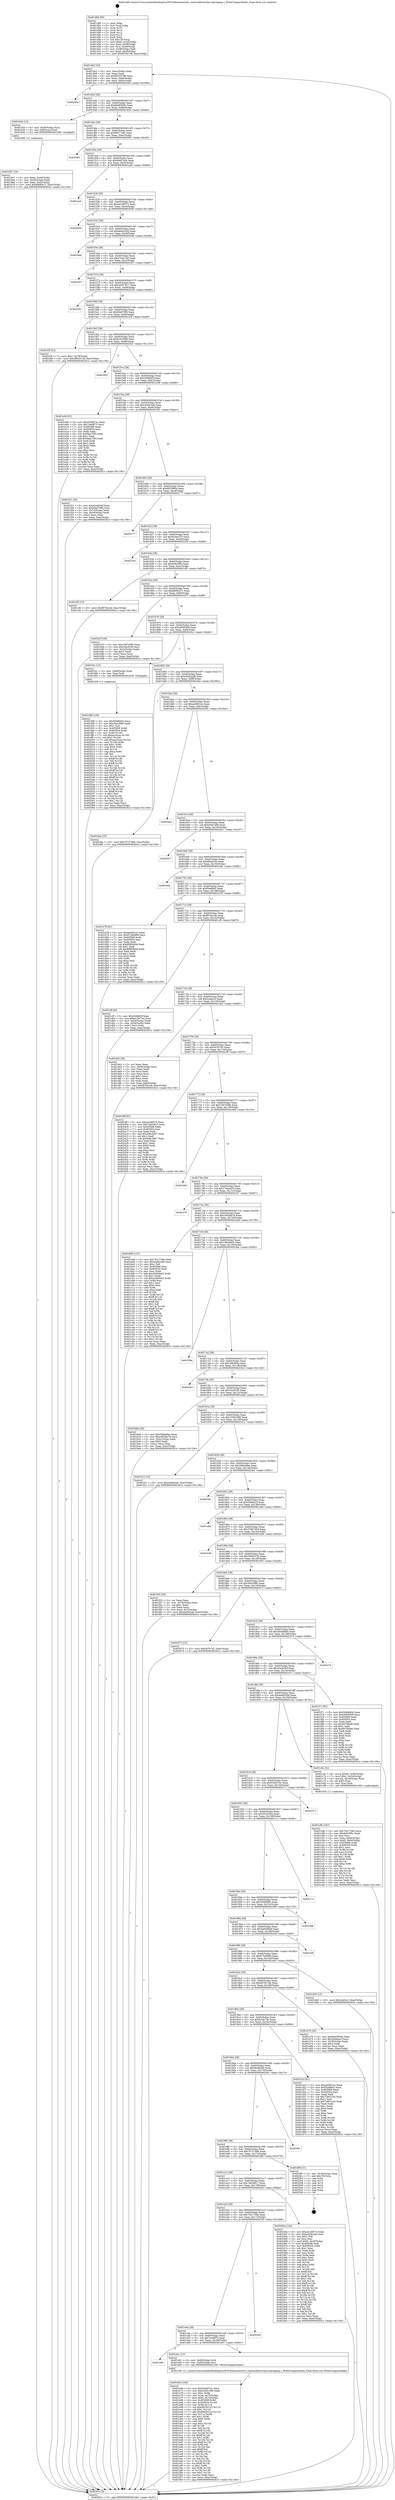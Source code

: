 digraph "0x401480" {
  label = "0x401480 (/mnt/c/Users/mathe/Desktop/tcc/POCII/binaries/extr_reactosdllwin32jscriptregexp.c_WriteCompactIndex_Final-ollvm.out::main(0))"
  labelloc = "t"
  node[shape=record]

  Entry [label="",width=0.3,height=0.3,shape=circle,fillcolor=black,style=filled]
  "0x4014b2" [label="{
     0x4014b2 [32]\l
     | [instrs]\l
     &nbsp;&nbsp;0x4014b2 \<+6\>: mov -0xac(%rbp),%eax\l
     &nbsp;&nbsp;0x4014b8 \<+2\>: mov %eax,%ecx\l
     &nbsp;&nbsp;0x4014ba \<+6\>: sub $0x80332798,%ecx\l
     &nbsp;&nbsp;0x4014c0 \<+6\>: mov %eax,-0xb0(%rbp)\l
     &nbsp;&nbsp;0x4014c6 \<+6\>: mov %ecx,-0xb4(%rbp)\l
     &nbsp;&nbsp;0x4014cc \<+6\>: je 000000000040250e \<main+0x108e\>\l
  }"]
  "0x40250e" [label="{
     0x40250e\l
  }", style=dashed]
  "0x4014d2" [label="{
     0x4014d2 [28]\l
     | [instrs]\l
     &nbsp;&nbsp;0x4014d2 \<+5\>: jmp 00000000004014d7 \<main+0x57\>\l
     &nbsp;&nbsp;0x4014d7 \<+6\>: mov -0xb0(%rbp),%eax\l
     &nbsp;&nbsp;0x4014dd \<+5\>: sub $0x84d0505b,%eax\l
     &nbsp;&nbsp;0x4014e2 \<+6\>: mov %eax,-0xb8(%rbp)\l
     &nbsp;&nbsp;0x4014e8 \<+6\>: je 0000000000401b5a \<main+0x6da\>\l
  }"]
  Exit [label="",width=0.3,height=0.3,shape=circle,fillcolor=black,style=filled,peripheries=2]
  "0x401b5a" [label="{
     0x401b5a [13]\l
     | [instrs]\l
     &nbsp;&nbsp;0x401b5a \<+4\>: mov -0x40(%rbp),%rax\l
     &nbsp;&nbsp;0x401b5e \<+4\>: mov 0x8(%rax),%rdi\l
     &nbsp;&nbsp;0x401b62 \<+5\>: call 0000000000401060 \<atoi@plt\>\l
     | [calls]\l
     &nbsp;&nbsp;0x401060 \{1\} (unknown)\l
  }"]
  "0x4014ee" [label="{
     0x4014ee [28]\l
     | [instrs]\l
     &nbsp;&nbsp;0x4014ee \<+5\>: jmp 00000000004014f3 \<main+0x73\>\l
     &nbsp;&nbsp;0x4014f3 \<+6\>: mov -0xb0(%rbp),%eax\l
     &nbsp;&nbsp;0x4014f9 \<+5\>: sub $0x98277af2,%eax\l
     &nbsp;&nbsp;0x4014fe \<+6\>: mov %eax,-0xbc(%rbp)\l
     &nbsp;&nbsp;0x401504 \<+6\>: je 0000000000402082 \<main+0xc02\>\l
  }"]
  "0x401fd8" [label="{
     0x401fd8 [155]\l
     | [instrs]\l
     &nbsp;&nbsp;0x401fd8 \<+5\>: mov $0x5946fd04,%ecx\l
     &nbsp;&nbsp;0x401fdd \<+5\>: mov $0x3b4c59fb,%edx\l
     &nbsp;&nbsp;0x401fe2 \<+3\>: mov $0x1,%sil\l
     &nbsp;&nbsp;0x401fe5 \<+8\>: mov 0x405068,%r8d\l
     &nbsp;&nbsp;0x401fed \<+8\>: mov 0x405054,%r9d\l
     &nbsp;&nbsp;0x401ff5 \<+3\>: mov %r8d,%r10d\l
     &nbsp;&nbsp;0x401ff8 \<+7\>: sub $0xaa16cea,%r10d\l
     &nbsp;&nbsp;0x401fff \<+4\>: sub $0x1,%r10d\l
     &nbsp;&nbsp;0x402003 \<+7\>: add $0xaa16cea,%r10d\l
     &nbsp;&nbsp;0x40200a \<+4\>: imul %r10d,%r8d\l
     &nbsp;&nbsp;0x40200e \<+4\>: and $0x1,%r8d\l
     &nbsp;&nbsp;0x402012 \<+4\>: cmp $0x0,%r8d\l
     &nbsp;&nbsp;0x402016 \<+4\>: sete %r11b\l
     &nbsp;&nbsp;0x40201a \<+4\>: cmp $0xa,%r9d\l
     &nbsp;&nbsp;0x40201e \<+3\>: setl %bl\l
     &nbsp;&nbsp;0x402021 \<+3\>: mov %r11b,%r14b\l
     &nbsp;&nbsp;0x402024 \<+4\>: xor $0xff,%r14b\l
     &nbsp;&nbsp;0x402028 \<+3\>: mov %bl,%r15b\l
     &nbsp;&nbsp;0x40202b \<+4\>: xor $0xff,%r15b\l
     &nbsp;&nbsp;0x40202f \<+4\>: xor $0x1,%sil\l
     &nbsp;&nbsp;0x402033 \<+3\>: mov %r14b,%r12b\l
     &nbsp;&nbsp;0x402036 \<+4\>: and $0xff,%r12b\l
     &nbsp;&nbsp;0x40203a \<+3\>: and %sil,%r11b\l
     &nbsp;&nbsp;0x40203d \<+3\>: mov %r15b,%r13b\l
     &nbsp;&nbsp;0x402040 \<+4\>: and $0xff,%r13b\l
     &nbsp;&nbsp;0x402044 \<+3\>: and %sil,%bl\l
     &nbsp;&nbsp;0x402047 \<+3\>: or %r11b,%r12b\l
     &nbsp;&nbsp;0x40204a \<+3\>: or %bl,%r13b\l
     &nbsp;&nbsp;0x40204d \<+3\>: xor %r13b,%r12b\l
     &nbsp;&nbsp;0x402050 \<+3\>: or %r15b,%r14b\l
     &nbsp;&nbsp;0x402053 \<+4\>: xor $0xff,%r14b\l
     &nbsp;&nbsp;0x402057 \<+4\>: or $0x1,%sil\l
     &nbsp;&nbsp;0x40205b \<+3\>: and %sil,%r14b\l
     &nbsp;&nbsp;0x40205e \<+3\>: or %r14b,%r12b\l
     &nbsp;&nbsp;0x402061 \<+4\>: test $0x1,%r12b\l
     &nbsp;&nbsp;0x402065 \<+3\>: cmovne %edx,%ecx\l
     &nbsp;&nbsp;0x402068 \<+6\>: mov %ecx,-0xac(%rbp)\l
     &nbsp;&nbsp;0x40206e \<+5\>: jmp 000000000040261e \<main+0x119e\>\l
  }"]
  "0x402082" [label="{
     0x402082\l
  }", style=dashed]
  "0x40150a" [label="{
     0x40150a [28]\l
     | [instrs]\l
     &nbsp;&nbsp;0x40150a \<+5\>: jmp 000000000040150f \<main+0x8f\>\l
     &nbsp;&nbsp;0x40150f \<+6\>: mov -0xb0(%rbp),%eax\l
     &nbsp;&nbsp;0x401515 \<+5\>: sub $0x9e807ac6,%eax\l
     &nbsp;&nbsp;0x40151a \<+6\>: mov %eax,-0xc0(%rbp)\l
     &nbsp;&nbsp;0x401520 \<+6\>: je 0000000000401ae4 \<main+0x664\>\l
  }"]
  "0x401e6e" [label="{
     0x401e6e [164]\l
     | [instrs]\l
     &nbsp;&nbsp;0x401e6e \<+5\>: mov $0x554007ec,%ecx\l
     &nbsp;&nbsp;0x401e73 \<+5\>: mov $0x23281599,%edx\l
     &nbsp;&nbsp;0x401e78 \<+3\>: mov $0x1,%r8b\l
     &nbsp;&nbsp;0x401e7b \<+4\>: mov %rax,-0x70(%rbp)\l
     &nbsp;&nbsp;0x401e7f \<+7\>: movl $0x0,-0x74(%rbp)\l
     &nbsp;&nbsp;0x401e86 \<+8\>: mov 0x405068,%r9d\l
     &nbsp;&nbsp;0x401e8e \<+8\>: mov 0x405054,%r10d\l
     &nbsp;&nbsp;0x401e96 \<+3\>: mov %r9d,%r11d\l
     &nbsp;&nbsp;0x401e99 \<+7\>: sub $0xb6030123,%r11d\l
     &nbsp;&nbsp;0x401ea0 \<+4\>: sub $0x1,%r11d\l
     &nbsp;&nbsp;0x401ea4 \<+7\>: add $0xb6030123,%r11d\l
     &nbsp;&nbsp;0x401eab \<+4\>: imul %r11d,%r9d\l
     &nbsp;&nbsp;0x401eaf \<+4\>: and $0x1,%r9d\l
     &nbsp;&nbsp;0x401eb3 \<+4\>: cmp $0x0,%r9d\l
     &nbsp;&nbsp;0x401eb7 \<+3\>: sete %bl\l
     &nbsp;&nbsp;0x401eba \<+4\>: cmp $0xa,%r10d\l
     &nbsp;&nbsp;0x401ebe \<+4\>: setl %r14b\l
     &nbsp;&nbsp;0x401ec2 \<+3\>: mov %bl,%r15b\l
     &nbsp;&nbsp;0x401ec5 \<+4\>: xor $0xff,%r15b\l
     &nbsp;&nbsp;0x401ec9 \<+3\>: mov %r14b,%r12b\l
     &nbsp;&nbsp;0x401ecc \<+4\>: xor $0xff,%r12b\l
     &nbsp;&nbsp;0x401ed0 \<+4\>: xor $0x1,%r8b\l
     &nbsp;&nbsp;0x401ed4 \<+3\>: mov %r15b,%r13b\l
     &nbsp;&nbsp;0x401ed7 \<+4\>: and $0xff,%r13b\l
     &nbsp;&nbsp;0x401edb \<+3\>: and %r8b,%bl\l
     &nbsp;&nbsp;0x401ede \<+3\>: mov %r12b,%al\l
     &nbsp;&nbsp;0x401ee1 \<+2\>: and $0xff,%al\l
     &nbsp;&nbsp;0x401ee3 \<+3\>: and %r8b,%r14b\l
     &nbsp;&nbsp;0x401ee6 \<+3\>: or %bl,%r13b\l
     &nbsp;&nbsp;0x401ee9 \<+3\>: or %r14b,%al\l
     &nbsp;&nbsp;0x401eec \<+3\>: xor %al,%r13b\l
     &nbsp;&nbsp;0x401eef \<+3\>: or %r12b,%r15b\l
     &nbsp;&nbsp;0x401ef2 \<+4\>: xor $0xff,%r15b\l
     &nbsp;&nbsp;0x401ef6 \<+4\>: or $0x1,%r8b\l
     &nbsp;&nbsp;0x401efa \<+3\>: and %r8b,%r15b\l
     &nbsp;&nbsp;0x401efd \<+3\>: or %r15b,%r13b\l
     &nbsp;&nbsp;0x401f00 \<+4\>: test $0x1,%r13b\l
     &nbsp;&nbsp;0x401f04 \<+3\>: cmovne %edx,%ecx\l
     &nbsp;&nbsp;0x401f07 \<+6\>: mov %ecx,-0xac(%rbp)\l
     &nbsp;&nbsp;0x401f0d \<+5\>: jmp 000000000040261e \<main+0x119e\>\l
  }"]
  "0x401ae4" [label="{
     0x401ae4\l
  }", style=dashed]
  "0x401526" [label="{
     0x401526 [28]\l
     | [instrs]\l
     &nbsp;&nbsp;0x401526 \<+5\>: jmp 000000000040152b \<main+0xab\>\l
     &nbsp;&nbsp;0x40152b \<+6\>: mov -0xb0(%rbp),%eax\l
     &nbsp;&nbsp;0x401531 \<+5\>: sub $0xa41d9574,%eax\l
     &nbsp;&nbsp;0x401536 \<+6\>: mov %eax,-0xc4(%rbp)\l
     &nbsp;&nbsp;0x40153c \<+6\>: je 000000000040260d \<main+0x118d\>\l
  }"]
  "0x401a66" [label="{
     0x401a66\l
  }", style=dashed]
  "0x40260d" [label="{
     0x40260d\l
  }", style=dashed]
  "0x401542" [label="{
     0x401542 [28]\l
     | [instrs]\l
     &nbsp;&nbsp;0x401542 \<+5\>: jmp 0000000000401547 \<main+0xc7\>\l
     &nbsp;&nbsp;0x401547 \<+6\>: mov -0xb0(%rbp),%eax\l
     &nbsp;&nbsp;0x40154d \<+5\>: sub $0xa6da335d,%eax\l
     &nbsp;&nbsp;0x401552 \<+6\>: mov %eax,-0xc8(%rbp)\l
     &nbsp;&nbsp;0x401558 \<+6\>: je 00000000004020eb \<main+0xc6b\>\l
  }"]
  "0x401e61" [label="{
     0x401e61 [13]\l
     | [instrs]\l
     &nbsp;&nbsp;0x401e61 \<+4\>: mov -0x60(%rbp),%rdi\l
     &nbsp;&nbsp;0x401e65 \<+4\>: mov -0x50(%rbp),%rsi\l
     &nbsp;&nbsp;0x401e69 \<+5\>: call 0000000000401240 \<WriteCompactIndex\>\l
     | [calls]\l
     &nbsp;&nbsp;0x401240 \{1\} (/mnt/c/Users/mathe/Desktop/tcc/POCII/binaries/extr_reactosdllwin32jscriptregexp.c_WriteCompactIndex_Final-ollvm.out::WriteCompactIndex)\l
  }"]
  "0x4020eb" [label="{
     0x4020eb\l
  }", style=dashed]
  "0x40155e" [label="{
     0x40155e [28]\l
     | [instrs]\l
     &nbsp;&nbsp;0x40155e \<+5\>: jmp 0000000000401563 \<main+0xe3\>\l
     &nbsp;&nbsp;0x401563 \<+6\>: mov -0xb0(%rbp),%eax\l
     &nbsp;&nbsp;0x401569 \<+5\>: sub $0xa7dce1d4,%eax\l
     &nbsp;&nbsp;0x40156e \<+6\>: mov %eax,-0xcc(%rbp)\l
     &nbsp;&nbsp;0x401574 \<+6\>: je 0000000000402307 \<main+0xe87\>\l
  }"]
  "0x401a4a" [label="{
     0x401a4a [28]\l
     | [instrs]\l
     &nbsp;&nbsp;0x401a4a \<+5\>: jmp 0000000000401a4f \<main+0x5cf\>\l
     &nbsp;&nbsp;0x401a4f \<+6\>: mov -0xb0(%rbp),%eax\l
     &nbsp;&nbsp;0x401a55 \<+5\>: sub $0x7e4dff73,%eax\l
     &nbsp;&nbsp;0x401a5a \<+6\>: mov %eax,-0x180(%rbp)\l
     &nbsp;&nbsp;0x401a60 \<+6\>: je 0000000000401e61 \<main+0x9e1\>\l
  }"]
  "0x402307" [label="{
     0x402307\l
  }", style=dashed]
  "0x40157a" [label="{
     0x40157a [28]\l
     | [instrs]\l
     &nbsp;&nbsp;0x40157a \<+5\>: jmp 000000000040157f \<main+0xff\>\l
     &nbsp;&nbsp;0x40157f \<+6\>: mov -0xb0(%rbp),%eax\l
     &nbsp;&nbsp;0x401585 \<+5\>: sub $0xa9557817,%eax\l
     &nbsp;&nbsp;0x40158a \<+6\>: mov %eax,-0xd0(%rbp)\l
     &nbsp;&nbsp;0x401590 \<+6\>: je 0000000000402228 \<main+0xda8\>\l
  }"]
  "0x402529" [label="{
     0x402529\l
  }", style=dashed]
  "0x402228" [label="{
     0x402228\l
  }", style=dashed]
  "0x401596" [label="{
     0x401596 [28]\l
     | [instrs]\l
     &nbsp;&nbsp;0x401596 \<+5\>: jmp 000000000040159b \<main+0x11b\>\l
     &nbsp;&nbsp;0x40159b \<+6\>: mov -0xb0(%rbp),%eax\l
     &nbsp;&nbsp;0x4015a1 \<+5\>: sub $0xb0e076f6,%eax\l
     &nbsp;&nbsp;0x4015a6 \<+6\>: mov %eax,-0xd4(%rbp)\l
     &nbsp;&nbsp;0x4015ac \<+6\>: je 0000000000401f3f \<main+0xabf\>\l
  }"]
  "0x401a2e" [label="{
     0x401a2e [28]\l
     | [instrs]\l
     &nbsp;&nbsp;0x401a2e \<+5\>: jmp 0000000000401a33 \<main+0x5b3\>\l
     &nbsp;&nbsp;0x401a33 \<+6\>: mov -0xb0(%rbp),%eax\l
     &nbsp;&nbsp;0x401a39 \<+5\>: sub $0x7b21739e,%eax\l
     &nbsp;&nbsp;0x401a3e \<+6\>: mov %eax,-0x17c(%rbp)\l
     &nbsp;&nbsp;0x401a44 \<+6\>: je 0000000000402529 \<main+0x10a9\>\l
  }"]
  "0x401f3f" [label="{
     0x401f3f [22]\l
     | [instrs]\l
     &nbsp;&nbsp;0x401f3f \<+7\>: movl $0x1,-0x78(%rbp)\l
     &nbsp;&nbsp;0x401f46 \<+10\>: movl $0x39943136,-0xac(%rbp)\l
     &nbsp;&nbsp;0x401f50 \<+5\>: jmp 000000000040261e \<main+0x119e\>\l
  }"]
  "0x4015b2" [label="{
     0x4015b2 [28]\l
     | [instrs]\l
     &nbsp;&nbsp;0x4015b2 \<+5\>: jmp 00000000004015b7 \<main+0x137\>\l
     &nbsp;&nbsp;0x4015b7 \<+6\>: mov -0xb0(%rbp),%eax\l
     &nbsp;&nbsp;0x4015bd \<+5\>: sub $0xb1fc5d09,%eax\l
     &nbsp;&nbsp;0x4015c2 \<+6\>: mov %eax,-0xd8(%rbp)\l
     &nbsp;&nbsp;0x4015c8 \<+6\>: je 00000000004025b3 \<main+0x1133\>\l
  }"]
  "0x40245a" [label="{
     0x40245a [144]\l
     | [instrs]\l
     &nbsp;&nbsp;0x40245a \<+5\>: mov $0xa41d9574,%eax\l
     &nbsp;&nbsp;0x40245f \<+5\>: mov $0xe4d2b2a8,%ecx\l
     &nbsp;&nbsp;0x402464 \<+2\>: mov $0x1,%dl\l
     &nbsp;&nbsp;0x402466 \<+2\>: xor %esi,%esi\l
     &nbsp;&nbsp;0x402468 \<+7\>: movl $0x0,-0x34(%rbp)\l
     &nbsp;&nbsp;0x40246f \<+7\>: mov 0x405068,%edi\l
     &nbsp;&nbsp;0x402476 \<+8\>: mov 0x405054,%r8d\l
     &nbsp;&nbsp;0x40247e \<+3\>: sub $0x1,%esi\l
     &nbsp;&nbsp;0x402481 \<+3\>: mov %edi,%r9d\l
     &nbsp;&nbsp;0x402484 \<+3\>: add %esi,%r9d\l
     &nbsp;&nbsp;0x402487 \<+4\>: imul %r9d,%edi\l
     &nbsp;&nbsp;0x40248b \<+3\>: and $0x1,%edi\l
     &nbsp;&nbsp;0x40248e \<+3\>: cmp $0x0,%edi\l
     &nbsp;&nbsp;0x402491 \<+4\>: sete %r10b\l
     &nbsp;&nbsp;0x402495 \<+4\>: cmp $0xa,%r8d\l
     &nbsp;&nbsp;0x402499 \<+4\>: setl %r11b\l
     &nbsp;&nbsp;0x40249d \<+3\>: mov %r10b,%bl\l
     &nbsp;&nbsp;0x4024a0 \<+3\>: xor $0xff,%bl\l
     &nbsp;&nbsp;0x4024a3 \<+3\>: mov %r11b,%r14b\l
     &nbsp;&nbsp;0x4024a6 \<+4\>: xor $0xff,%r14b\l
     &nbsp;&nbsp;0x4024aa \<+3\>: xor $0x1,%dl\l
     &nbsp;&nbsp;0x4024ad \<+3\>: mov %bl,%r15b\l
     &nbsp;&nbsp;0x4024b0 \<+4\>: and $0xff,%r15b\l
     &nbsp;&nbsp;0x4024b4 \<+3\>: and %dl,%r10b\l
     &nbsp;&nbsp;0x4024b7 \<+3\>: mov %r14b,%r12b\l
     &nbsp;&nbsp;0x4024ba \<+4\>: and $0xff,%r12b\l
     &nbsp;&nbsp;0x4024be \<+3\>: and %dl,%r11b\l
     &nbsp;&nbsp;0x4024c1 \<+3\>: or %r10b,%r15b\l
     &nbsp;&nbsp;0x4024c4 \<+3\>: or %r11b,%r12b\l
     &nbsp;&nbsp;0x4024c7 \<+3\>: xor %r12b,%r15b\l
     &nbsp;&nbsp;0x4024ca \<+3\>: or %r14b,%bl\l
     &nbsp;&nbsp;0x4024cd \<+3\>: xor $0xff,%bl\l
     &nbsp;&nbsp;0x4024d0 \<+3\>: or $0x1,%dl\l
     &nbsp;&nbsp;0x4024d3 \<+2\>: and %dl,%bl\l
     &nbsp;&nbsp;0x4024d5 \<+3\>: or %bl,%r15b\l
     &nbsp;&nbsp;0x4024d8 \<+4\>: test $0x1,%r15b\l
     &nbsp;&nbsp;0x4024dc \<+3\>: cmovne %ecx,%eax\l
     &nbsp;&nbsp;0x4024df \<+6\>: mov %eax,-0xac(%rbp)\l
     &nbsp;&nbsp;0x4024e5 \<+5\>: jmp 000000000040261e \<main+0x119e\>\l
  }"]
  "0x4025b3" [label="{
     0x4025b3\l
  }", style=dashed]
  "0x4015ce" [label="{
     0x4015ce [28]\l
     | [instrs]\l
     &nbsp;&nbsp;0x4015ce \<+5\>: jmp 00000000004015d3 \<main+0x153\>\l
     &nbsp;&nbsp;0x4015d3 \<+6\>: mov -0xb0(%rbp),%eax\l
     &nbsp;&nbsp;0x4015d9 \<+5\>: sub $0xc64fb85f,%eax\l
     &nbsp;&nbsp;0x4015de \<+6\>: mov %eax,-0xdc(%rbp)\l
     &nbsp;&nbsp;0x4015e4 \<+6\>: je 0000000000401e06 \<main+0x986\>\l
  }"]
  "0x401a12" [label="{
     0x401a12 [28]\l
     | [instrs]\l
     &nbsp;&nbsp;0x401a12 \<+5\>: jmp 0000000000401a17 \<main+0x597\>\l
     &nbsp;&nbsp;0x401a17 \<+6\>: mov -0xb0(%rbp),%eax\l
     &nbsp;&nbsp;0x401a1d \<+5\>: sub $0x7a920817,%eax\l
     &nbsp;&nbsp;0x401a22 \<+6\>: mov %eax,-0x178(%rbp)\l
     &nbsp;&nbsp;0x401a28 \<+6\>: je 000000000040245a \<main+0xfda\>\l
  }"]
  "0x401e06" [label="{
     0x401e06 [91]\l
     | [instrs]\l
     &nbsp;&nbsp;0x401e06 \<+5\>: mov $0x554007ec,%eax\l
     &nbsp;&nbsp;0x401e0b \<+5\>: mov $0x7e4dff73,%ecx\l
     &nbsp;&nbsp;0x401e10 \<+7\>: mov 0x405068,%edx\l
     &nbsp;&nbsp;0x401e17 \<+7\>: mov 0x405054,%esi\l
     &nbsp;&nbsp;0x401e1e \<+2\>: mov %edx,%edi\l
     &nbsp;&nbsp;0x401e20 \<+6\>: sub $0xf4ea70f3,%edi\l
     &nbsp;&nbsp;0x401e26 \<+3\>: sub $0x1,%edi\l
     &nbsp;&nbsp;0x401e29 \<+6\>: add $0xf4ea70f3,%edi\l
     &nbsp;&nbsp;0x401e2f \<+3\>: imul %edi,%edx\l
     &nbsp;&nbsp;0x401e32 \<+3\>: and $0x1,%edx\l
     &nbsp;&nbsp;0x401e35 \<+3\>: cmp $0x0,%edx\l
     &nbsp;&nbsp;0x401e38 \<+4\>: sete %r8b\l
     &nbsp;&nbsp;0x401e3c \<+3\>: cmp $0xa,%esi\l
     &nbsp;&nbsp;0x401e3f \<+4\>: setl %r9b\l
     &nbsp;&nbsp;0x401e43 \<+3\>: mov %r8b,%r10b\l
     &nbsp;&nbsp;0x401e46 \<+3\>: and %r9b,%r10b\l
     &nbsp;&nbsp;0x401e49 \<+3\>: xor %r9b,%r8b\l
     &nbsp;&nbsp;0x401e4c \<+3\>: or %r8b,%r10b\l
     &nbsp;&nbsp;0x401e4f \<+4\>: test $0x1,%r10b\l
     &nbsp;&nbsp;0x401e53 \<+3\>: cmovne %ecx,%eax\l
     &nbsp;&nbsp;0x401e56 \<+6\>: mov %eax,-0xac(%rbp)\l
     &nbsp;&nbsp;0x401e5c \<+5\>: jmp 000000000040261e \<main+0x119e\>\l
  }"]
  "0x4015ea" [label="{
     0x4015ea [28]\l
     | [instrs]\l
     &nbsp;&nbsp;0x4015ea \<+5\>: jmp 00000000004015ef \<main+0x16f\>\l
     &nbsp;&nbsp;0x4015ef \<+6\>: mov -0xb0(%rbp),%eax\l
     &nbsp;&nbsp;0x4015f5 \<+5\>: sub $0xcbd5e2a6,%eax\l
     &nbsp;&nbsp;0x4015fa \<+6\>: mov %eax,-0xe0(%rbp)\l
     &nbsp;&nbsp;0x401600 \<+6\>: je 0000000000401f21 \<main+0xaa1\>\l
  }"]
  "0x4024f9" [label="{
     0x4024f9 [21]\l
     | [instrs]\l
     &nbsp;&nbsp;0x4024f9 \<+3\>: mov -0x34(%rbp),%eax\l
     &nbsp;&nbsp;0x4024fc \<+7\>: add $0x158,%rsp\l
     &nbsp;&nbsp;0x402503 \<+1\>: pop %rbx\l
     &nbsp;&nbsp;0x402504 \<+2\>: pop %r12\l
     &nbsp;&nbsp;0x402506 \<+2\>: pop %r13\l
     &nbsp;&nbsp;0x402508 \<+2\>: pop %r14\l
     &nbsp;&nbsp;0x40250a \<+2\>: pop %r15\l
     &nbsp;&nbsp;0x40250c \<+1\>: pop %rbp\l
     &nbsp;&nbsp;0x40250d \<+1\>: ret\l
  }"]
  "0x401f21" [label="{
     0x401f21 [30]\l
     | [instrs]\l
     &nbsp;&nbsp;0x401f21 \<+5\>: mov $0x42a4b5ef,%eax\l
     &nbsp;&nbsp;0x401f26 \<+5\>: mov $0xb0e076f6,%ecx\l
     &nbsp;&nbsp;0x401f2b \<+3\>: mov -0x74(%rbp),%edx\l
     &nbsp;&nbsp;0x401f2e \<+3\>: cmp -0x54(%rbp),%edx\l
     &nbsp;&nbsp;0x401f31 \<+3\>: cmovl %ecx,%eax\l
     &nbsp;&nbsp;0x401f34 \<+6\>: mov %eax,-0xac(%rbp)\l
     &nbsp;&nbsp;0x401f3a \<+5\>: jmp 000000000040261e \<main+0x119e\>\l
  }"]
  "0x401606" [label="{
     0x401606 [28]\l
     | [instrs]\l
     &nbsp;&nbsp;0x401606 \<+5\>: jmp 000000000040160b \<main+0x18b\>\l
     &nbsp;&nbsp;0x40160b \<+6\>: mov -0xb0(%rbp),%eax\l
     &nbsp;&nbsp;0x401611 \<+5\>: sub $0xd625fb6a,%eax\l
     &nbsp;&nbsp;0x401616 \<+6\>: mov %eax,-0xe4(%rbp)\l
     &nbsp;&nbsp;0x40161c \<+6\>: je 0000000000402177 \<main+0xcf7\>\l
  }"]
  "0x4019f6" [label="{
     0x4019f6 [28]\l
     | [instrs]\l
     &nbsp;&nbsp;0x4019f6 \<+5\>: jmp 00000000004019fb \<main+0x57b\>\l
     &nbsp;&nbsp;0x4019fb \<+6\>: mov -0xb0(%rbp),%eax\l
     &nbsp;&nbsp;0x401a01 \<+5\>: sub $0x79737d66,%eax\l
     &nbsp;&nbsp;0x401a06 \<+6\>: mov %eax,-0x174(%rbp)\l
     &nbsp;&nbsp;0x401a0c \<+6\>: je 00000000004024f9 \<main+0x1079\>\l
  }"]
  "0x402177" [label="{
     0x402177\l
  }", style=dashed]
  "0x401622" [label="{
     0x401622 [28]\l
     | [instrs]\l
     &nbsp;&nbsp;0x401622 \<+5\>: jmp 0000000000401627 \<main+0x1a7\>\l
     &nbsp;&nbsp;0x401627 \<+6\>: mov -0xb0(%rbp),%eax\l
     &nbsp;&nbsp;0x40162d \<+5\>: sub $0xdc5ee375,%eax\l
     &nbsp;&nbsp;0x401632 \<+6\>: mov %eax,-0xe8(%rbp)\l
     &nbsp;&nbsp;0x401638 \<+6\>: je 000000000040225b \<main+0xddb\>\l
  }"]
  "0x4020fa" [label="{
     0x4020fa\l
  }", style=dashed]
  "0x40225b" [label="{
     0x40225b\l
  }", style=dashed]
  "0x40163e" [label="{
     0x40163e [28]\l
     | [instrs]\l
     &nbsp;&nbsp;0x40163e \<+5\>: jmp 0000000000401643 \<main+0x1c3\>\l
     &nbsp;&nbsp;0x401643 \<+6\>: mov -0xb0(%rbp),%eax\l
     &nbsp;&nbsp;0x401649 \<+5\>: sub $0xdc9c5f8c,%eax\l
     &nbsp;&nbsp;0x40164e \<+6\>: mov %eax,-0xec(%rbp)\l
     &nbsp;&nbsp;0x401654 \<+6\>: je 0000000000401cf0 \<main+0x870\>\l
  }"]
  "0x4019da" [label="{
     0x4019da [28]\l
     | [instrs]\l
     &nbsp;&nbsp;0x4019da \<+5\>: jmp 00000000004019df \<main+0x55f\>\l
     &nbsp;&nbsp;0x4019df \<+6\>: mov -0xb0(%rbp),%eax\l
     &nbsp;&nbsp;0x4019e5 \<+5\>: sub $0x6fcd6366,%eax\l
     &nbsp;&nbsp;0x4019ea \<+6\>: mov %eax,-0x170(%rbp)\l
     &nbsp;&nbsp;0x4019f0 \<+6\>: je 00000000004020fa \<main+0xc7a\>\l
  }"]
  "0x401cf0" [label="{
     0x401cf0 [15]\l
     | [instrs]\l
     &nbsp;&nbsp;0x401cf0 \<+10\>: movl $0xf970a1eb,-0xac(%rbp)\l
     &nbsp;&nbsp;0x401cfa \<+5\>: jmp 000000000040261e \<main+0x119e\>\l
  }"]
  "0x40165a" [label="{
     0x40165a [28]\l
     | [instrs]\l
     &nbsp;&nbsp;0x40165a \<+5\>: jmp 000000000040165f \<main+0x1df\>\l
     &nbsp;&nbsp;0x40165f \<+6\>: mov -0xb0(%rbp),%eax\l
     &nbsp;&nbsp;0x401665 \<+5\>: sub $0xdfd95a71,%eax\l
     &nbsp;&nbsp;0x40166a \<+6\>: mov %eax,-0xf0(%rbp)\l
     &nbsp;&nbsp;0x401670 \<+6\>: je 0000000000401b7f \<main+0x6ff\>\l
  }"]
  "0x401d1d" [label="{
     0x401d1d [91]\l
     | [instrs]\l
     &nbsp;&nbsp;0x401d1d \<+5\>: mov $0xee0901ec,%eax\l
     &nbsp;&nbsp;0x401d22 \<+5\>: mov $0xf5a6f6e5,%ecx\l
     &nbsp;&nbsp;0x401d27 \<+7\>: mov 0x405068,%edx\l
     &nbsp;&nbsp;0x401d2e \<+7\>: mov 0x405054,%esi\l
     &nbsp;&nbsp;0x401d35 \<+2\>: mov %edx,%edi\l
     &nbsp;&nbsp;0x401d37 \<+6\>: sub $0x72661e30,%edi\l
     &nbsp;&nbsp;0x401d3d \<+3\>: sub $0x1,%edi\l
     &nbsp;&nbsp;0x401d40 \<+6\>: add $0x72661e30,%edi\l
     &nbsp;&nbsp;0x401d46 \<+3\>: imul %edi,%edx\l
     &nbsp;&nbsp;0x401d49 \<+3\>: and $0x1,%edx\l
     &nbsp;&nbsp;0x401d4c \<+3\>: cmp $0x0,%edx\l
     &nbsp;&nbsp;0x401d4f \<+4\>: sete %r8b\l
     &nbsp;&nbsp;0x401d53 \<+3\>: cmp $0xa,%esi\l
     &nbsp;&nbsp;0x401d56 \<+4\>: setl %r9b\l
     &nbsp;&nbsp;0x401d5a \<+3\>: mov %r8b,%r10b\l
     &nbsp;&nbsp;0x401d5d \<+3\>: and %r9b,%r10b\l
     &nbsp;&nbsp;0x401d60 \<+3\>: xor %r9b,%r8b\l
     &nbsp;&nbsp;0x401d63 \<+3\>: or %r8b,%r10b\l
     &nbsp;&nbsp;0x401d66 \<+4\>: test $0x1,%r10b\l
     &nbsp;&nbsp;0x401d6a \<+3\>: cmovne %ecx,%eax\l
     &nbsp;&nbsp;0x401d6d \<+6\>: mov %eax,-0xac(%rbp)\l
     &nbsp;&nbsp;0x401d73 \<+5\>: jmp 000000000040261e \<main+0x119e\>\l
  }"]
  "0x401b7f" [label="{
     0x401b7f [30]\l
     | [instrs]\l
     &nbsp;&nbsp;0x401b7f \<+5\>: mov $0x1587e58b,%eax\l
     &nbsp;&nbsp;0x401b84 \<+5\>: mov $0x1fa291f4,%ecx\l
     &nbsp;&nbsp;0x401b89 \<+3\>: mov -0x2c(%rbp),%edx\l
     &nbsp;&nbsp;0x401b8c \<+3\>: cmp $0x1,%edx\l
     &nbsp;&nbsp;0x401b8f \<+3\>: cmovl %ecx,%eax\l
     &nbsp;&nbsp;0x401b92 \<+6\>: mov %eax,-0xac(%rbp)\l
     &nbsp;&nbsp;0x401b98 \<+5\>: jmp 000000000040261e \<main+0x119e\>\l
  }"]
  "0x401676" [label="{
     0x401676 [28]\l
     | [instrs]\l
     &nbsp;&nbsp;0x401676 \<+5\>: jmp 000000000040167b \<main+0x1fb\>\l
     &nbsp;&nbsp;0x40167b \<+6\>: mov -0xb0(%rbp),%eax\l
     &nbsp;&nbsp;0x401681 \<+5\>: sub $0xe099540f,%eax\l
     &nbsp;&nbsp;0x401686 \<+6\>: mov %eax,-0xf4(%rbp)\l
     &nbsp;&nbsp;0x40168c \<+6\>: je 0000000000401fcc \<main+0xb4c\>\l
  }"]
  "0x401c8b" [label="{
     0x401c8b [101]\l
     | [instrs]\l
     &nbsp;&nbsp;0x401c8b \<+5\>: mov $0x7b21739e,%ecx\l
     &nbsp;&nbsp;0x401c90 \<+5\>: mov $0xdc9c5f8c,%edx\l
     &nbsp;&nbsp;0x401c95 \<+2\>: xor %esi,%esi\l
     &nbsp;&nbsp;0x401c97 \<+4\>: mov %rax,-0x60(%rbp)\l
     &nbsp;&nbsp;0x401c9b \<+7\>: movl $0x0,-0x64(%rbp)\l
     &nbsp;&nbsp;0x401ca2 \<+8\>: mov 0x405068,%r8d\l
     &nbsp;&nbsp;0x401caa \<+8\>: mov 0x405054,%r9d\l
     &nbsp;&nbsp;0x401cb2 \<+3\>: sub $0x1,%esi\l
     &nbsp;&nbsp;0x401cb5 \<+3\>: mov %r8d,%r10d\l
     &nbsp;&nbsp;0x401cb8 \<+3\>: add %esi,%r10d\l
     &nbsp;&nbsp;0x401cbb \<+4\>: imul %r10d,%r8d\l
     &nbsp;&nbsp;0x401cbf \<+4\>: and $0x1,%r8d\l
     &nbsp;&nbsp;0x401cc3 \<+4\>: cmp $0x0,%r8d\l
     &nbsp;&nbsp;0x401cc7 \<+4\>: sete %r11b\l
     &nbsp;&nbsp;0x401ccb \<+4\>: cmp $0xa,%r9d\l
     &nbsp;&nbsp;0x401ccf \<+3\>: setl %bl\l
     &nbsp;&nbsp;0x401cd2 \<+3\>: mov %r11b,%r14b\l
     &nbsp;&nbsp;0x401cd5 \<+3\>: and %bl,%r14b\l
     &nbsp;&nbsp;0x401cd8 \<+3\>: xor %bl,%r11b\l
     &nbsp;&nbsp;0x401cdb \<+3\>: or %r11b,%r14b\l
     &nbsp;&nbsp;0x401cde \<+4\>: test $0x1,%r14b\l
     &nbsp;&nbsp;0x401ce2 \<+3\>: cmovne %edx,%ecx\l
     &nbsp;&nbsp;0x401ce5 \<+6\>: mov %ecx,-0xac(%rbp)\l
     &nbsp;&nbsp;0x401ceb \<+5\>: jmp 000000000040261e \<main+0x119e\>\l
  }"]
  "0x401fcc" [label="{
     0x401fcc [12]\l
     | [instrs]\l
     &nbsp;&nbsp;0x401fcc \<+4\>: mov -0x60(%rbp),%rax\l
     &nbsp;&nbsp;0x401fd0 \<+3\>: mov %rax,%rdi\l
     &nbsp;&nbsp;0x401fd3 \<+5\>: call 0000000000401030 \<free@plt\>\l
     | [calls]\l
     &nbsp;&nbsp;0x401030 \{1\} (unknown)\l
  }"]
  "0x401692" [label="{
     0x401692 [28]\l
     | [instrs]\l
     &nbsp;&nbsp;0x401692 \<+5\>: jmp 0000000000401697 \<main+0x217\>\l
     &nbsp;&nbsp;0x401697 \<+6\>: mov -0xb0(%rbp),%eax\l
     &nbsp;&nbsp;0x40169d \<+5\>: sub $0xe4d2b2a8,%eax\l
     &nbsp;&nbsp;0x4016a2 \<+6\>: mov %eax,-0xf8(%rbp)\l
     &nbsp;&nbsp;0x4016a8 \<+6\>: je 00000000004024ea \<main+0x106a\>\l
  }"]
  "0x401b67" [label="{
     0x401b67 [24]\l
     | [instrs]\l
     &nbsp;&nbsp;0x401b67 \<+3\>: mov %eax,-0x44(%rbp)\l
     &nbsp;&nbsp;0x401b6a \<+3\>: mov -0x44(%rbp),%eax\l
     &nbsp;&nbsp;0x401b6d \<+3\>: mov %eax,-0x2c(%rbp)\l
     &nbsp;&nbsp;0x401b70 \<+10\>: movl $0xdfd95a71,-0xac(%rbp)\l
     &nbsp;&nbsp;0x401b7a \<+5\>: jmp 000000000040261e \<main+0x119e\>\l
  }"]
  "0x4024ea" [label="{
     0x4024ea [15]\l
     | [instrs]\l
     &nbsp;&nbsp;0x4024ea \<+10\>: movl $0x79737d66,-0xac(%rbp)\l
     &nbsp;&nbsp;0x4024f4 \<+5\>: jmp 000000000040261e \<main+0x119e\>\l
  }"]
  "0x4016ae" [label="{
     0x4016ae [28]\l
     | [instrs]\l
     &nbsp;&nbsp;0x4016ae \<+5\>: jmp 00000000004016b3 \<main+0x233\>\l
     &nbsp;&nbsp;0x4016b3 \<+6\>: mov -0xb0(%rbp),%eax\l
     &nbsp;&nbsp;0x4016b9 \<+5\>: sub $0xee0901ec,%eax\l
     &nbsp;&nbsp;0x4016be \<+6\>: mov %eax,-0xfc(%rbp)\l
     &nbsp;&nbsp;0x4016c4 \<+6\>: je 0000000000402562 \<main+0x10e2\>\l
  }"]
  "0x401480" [label="{
     0x401480 [50]\l
     | [instrs]\l
     &nbsp;&nbsp;0x401480 \<+1\>: push %rbp\l
     &nbsp;&nbsp;0x401481 \<+3\>: mov %rsp,%rbp\l
     &nbsp;&nbsp;0x401484 \<+2\>: push %r15\l
     &nbsp;&nbsp;0x401486 \<+2\>: push %r14\l
     &nbsp;&nbsp;0x401488 \<+2\>: push %r13\l
     &nbsp;&nbsp;0x40148a \<+2\>: push %r12\l
     &nbsp;&nbsp;0x40148c \<+1\>: push %rbx\l
     &nbsp;&nbsp;0x40148d \<+7\>: sub $0x158,%rsp\l
     &nbsp;&nbsp;0x401494 \<+7\>: movl $0x0,-0x34(%rbp)\l
     &nbsp;&nbsp;0x40149b \<+3\>: mov %edi,-0x38(%rbp)\l
     &nbsp;&nbsp;0x40149e \<+4\>: mov %rsi,-0x40(%rbp)\l
     &nbsp;&nbsp;0x4014a2 \<+3\>: mov -0x38(%rbp),%edi\l
     &nbsp;&nbsp;0x4014a5 \<+3\>: mov %edi,-0x30(%rbp)\l
     &nbsp;&nbsp;0x4014a8 \<+10\>: movl $0x6978c7e8,-0xac(%rbp)\l
  }"]
  "0x402562" [label="{
     0x402562\l
  }", style=dashed]
  "0x4016ca" [label="{
     0x4016ca [28]\l
     | [instrs]\l
     &nbsp;&nbsp;0x4016ca \<+5\>: jmp 00000000004016cf \<main+0x24f\>\l
     &nbsp;&nbsp;0x4016cf \<+6\>: mov -0xb0(%rbp),%eax\l
     &nbsp;&nbsp;0x4016d5 \<+5\>: sub $0xef3e7a99,%eax\l
     &nbsp;&nbsp;0x4016da \<+6\>: mov %eax,-0x100(%rbp)\l
     &nbsp;&nbsp;0x4016e0 \<+6\>: je 00000000004020c7 \<main+0xc47\>\l
  }"]
  "0x40261e" [label="{
     0x40261e [5]\l
     | [instrs]\l
     &nbsp;&nbsp;0x40261e \<+5\>: jmp 00000000004014b2 \<main+0x32\>\l
  }"]
  "0x4020c7" [label="{
     0x4020c7\l
  }", style=dashed]
  "0x4016e6" [label="{
     0x4016e6 [28]\l
     | [instrs]\l
     &nbsp;&nbsp;0x4016e6 \<+5\>: jmp 00000000004016eb \<main+0x26b\>\l
     &nbsp;&nbsp;0x4016eb \<+6\>: mov -0xb0(%rbp),%eax\l
     &nbsp;&nbsp;0x4016f1 \<+5\>: sub $0xefbe024e,%eax\l
     &nbsp;&nbsp;0x4016f6 \<+6\>: mov %eax,-0x104(%rbp)\l
     &nbsp;&nbsp;0x4016fc \<+6\>: je 00000000004023eb \<main+0xf6b\>\l
  }"]
  "0x4019be" [label="{
     0x4019be [28]\l
     | [instrs]\l
     &nbsp;&nbsp;0x4019be \<+5\>: jmp 00000000004019c3 \<main+0x543\>\l
     &nbsp;&nbsp;0x4019c3 \<+6\>: mov -0xb0(%rbp),%eax\l
     &nbsp;&nbsp;0x4019c9 \<+5\>: sub $0x6c2fe72d,%eax\l
     &nbsp;&nbsp;0x4019ce \<+6\>: mov %eax,-0x16c(%rbp)\l
     &nbsp;&nbsp;0x4019d4 \<+6\>: je 0000000000401d1d \<main+0x89d\>\l
  }"]
  "0x4023eb" [label="{
     0x4023eb\l
  }", style=dashed]
  "0x401702" [label="{
     0x401702 [28]\l
     | [instrs]\l
     &nbsp;&nbsp;0x401702 \<+5\>: jmp 0000000000401707 \<main+0x287\>\l
     &nbsp;&nbsp;0x401707 \<+6\>: mov -0xb0(%rbp),%eax\l
     &nbsp;&nbsp;0x40170d \<+5\>: sub $0xf5a6f6e5,%eax\l
     &nbsp;&nbsp;0x401712 \<+6\>: mov %eax,-0x108(%rbp)\l
     &nbsp;&nbsp;0x401718 \<+6\>: je 0000000000401d78 \<main+0x8f8\>\l
  }"]
  "0x401a70" [label="{
     0x401a70 [30]\l
     | [instrs]\l
     &nbsp;&nbsp;0x401a70 \<+5\>: mov $0x84d0505b,%eax\l
     &nbsp;&nbsp;0x401a75 \<+5\>: mov $0x29da0a1f,%ecx\l
     &nbsp;&nbsp;0x401a7a \<+3\>: mov -0x30(%rbp),%edx\l
     &nbsp;&nbsp;0x401a7d \<+3\>: cmp $0x2,%edx\l
     &nbsp;&nbsp;0x401a80 \<+3\>: cmovne %ecx,%eax\l
     &nbsp;&nbsp;0x401a83 \<+6\>: mov %eax,-0xac(%rbp)\l
     &nbsp;&nbsp;0x401a89 \<+5\>: jmp 000000000040261e \<main+0x119e\>\l
  }"]
  "0x401d78" [label="{
     0x401d78 [91]\l
     | [instrs]\l
     &nbsp;&nbsp;0x401d78 \<+5\>: mov $0xee0901ec,%eax\l
     &nbsp;&nbsp;0x401d7d \<+5\>: mov $0x672e6999,%ecx\l
     &nbsp;&nbsp;0x401d82 \<+7\>: mov 0x405068,%edx\l
     &nbsp;&nbsp;0x401d89 \<+7\>: mov 0x405054,%esi\l
     &nbsp;&nbsp;0x401d90 \<+2\>: mov %edx,%edi\l
     &nbsp;&nbsp;0x401d92 \<+6\>: sub $0x89864b0e,%edi\l
     &nbsp;&nbsp;0x401d98 \<+3\>: sub $0x1,%edi\l
     &nbsp;&nbsp;0x401d9b \<+6\>: add $0x89864b0e,%edi\l
     &nbsp;&nbsp;0x401da1 \<+3\>: imul %edi,%edx\l
     &nbsp;&nbsp;0x401da4 \<+3\>: and $0x1,%edx\l
     &nbsp;&nbsp;0x401da7 \<+3\>: cmp $0x0,%edx\l
     &nbsp;&nbsp;0x401daa \<+4\>: sete %r8b\l
     &nbsp;&nbsp;0x401dae \<+3\>: cmp $0xa,%esi\l
     &nbsp;&nbsp;0x401db1 \<+4\>: setl %r9b\l
     &nbsp;&nbsp;0x401db5 \<+3\>: mov %r8b,%r10b\l
     &nbsp;&nbsp;0x401db8 \<+3\>: and %r9b,%r10b\l
     &nbsp;&nbsp;0x401dbb \<+3\>: xor %r9b,%r8b\l
     &nbsp;&nbsp;0x401dbe \<+3\>: or %r8b,%r10b\l
     &nbsp;&nbsp;0x401dc1 \<+4\>: test $0x1,%r10b\l
     &nbsp;&nbsp;0x401dc5 \<+3\>: cmovne %ecx,%eax\l
     &nbsp;&nbsp;0x401dc8 \<+6\>: mov %eax,-0xac(%rbp)\l
     &nbsp;&nbsp;0x401dce \<+5\>: jmp 000000000040261e \<main+0x119e\>\l
  }"]
  "0x40171e" [label="{
     0x40171e [28]\l
     | [instrs]\l
     &nbsp;&nbsp;0x40171e \<+5\>: jmp 0000000000401723 \<main+0x2a3\>\l
     &nbsp;&nbsp;0x401723 \<+6\>: mov -0xb0(%rbp),%eax\l
     &nbsp;&nbsp;0x401729 \<+5\>: sub $0xf970a1eb,%eax\l
     &nbsp;&nbsp;0x40172e \<+6\>: mov %eax,-0x10c(%rbp)\l
     &nbsp;&nbsp;0x401734 \<+6\>: je 0000000000401cff \<main+0x87f\>\l
  }"]
  "0x4019a2" [label="{
     0x4019a2 [28]\l
     | [instrs]\l
     &nbsp;&nbsp;0x4019a2 \<+5\>: jmp 00000000004019a7 \<main+0x527\>\l
     &nbsp;&nbsp;0x4019a7 \<+6\>: mov -0xb0(%rbp),%eax\l
     &nbsp;&nbsp;0x4019ad \<+5\>: sub $0x6978c7e8,%eax\l
     &nbsp;&nbsp;0x4019b2 \<+6\>: mov %eax,-0x168(%rbp)\l
     &nbsp;&nbsp;0x4019b8 \<+6\>: je 0000000000401a70 \<main+0x5f0\>\l
  }"]
  "0x401cff" [label="{
     0x401cff [30]\l
     | [instrs]\l
     &nbsp;&nbsp;0x401cff \<+5\>: mov $0xc64fb85f,%eax\l
     &nbsp;&nbsp;0x401d04 \<+5\>: mov $0x6c2fe72d,%ecx\l
     &nbsp;&nbsp;0x401d09 \<+3\>: mov -0x64(%rbp),%edx\l
     &nbsp;&nbsp;0x401d0c \<+3\>: cmp -0x54(%rbp),%edx\l
     &nbsp;&nbsp;0x401d0f \<+3\>: cmovl %ecx,%eax\l
     &nbsp;&nbsp;0x401d12 \<+6\>: mov %eax,-0xac(%rbp)\l
     &nbsp;&nbsp;0x401d18 \<+5\>: jmp 000000000040261e \<main+0x119e\>\l
  }"]
  "0x40173a" [label="{
     0x40173a [28]\l
     | [instrs]\l
     &nbsp;&nbsp;0x40173a \<+5\>: jmp 000000000040173f \<main+0x2bf\>\l
     &nbsp;&nbsp;0x40173f \<+6\>: mov -0xb0(%rbp),%eax\l
     &nbsp;&nbsp;0x401745 \<+5\>: sub $0x2ca0cc2,%eax\l
     &nbsp;&nbsp;0x40174a \<+6\>: mov %eax,-0x110(%rbp)\l
     &nbsp;&nbsp;0x401750 \<+6\>: je 0000000000401de2 \<main+0x962\>\l
  }"]
  "0x401dd3" [label="{
     0x401dd3 [15]\l
     | [instrs]\l
     &nbsp;&nbsp;0x401dd3 \<+10\>: movl $0x2ca0cc2,-0xac(%rbp)\l
     &nbsp;&nbsp;0x401ddd \<+5\>: jmp 000000000040261e \<main+0x119e\>\l
  }"]
  "0x401de2" [label="{
     0x401de2 [36]\l
     | [instrs]\l
     &nbsp;&nbsp;0x401de2 \<+2\>: xor %eax,%eax\l
     &nbsp;&nbsp;0x401de4 \<+3\>: mov -0x64(%rbp),%ecx\l
     &nbsp;&nbsp;0x401de7 \<+2\>: mov %eax,%edx\l
     &nbsp;&nbsp;0x401de9 \<+2\>: sub %ecx,%edx\l
     &nbsp;&nbsp;0x401deb \<+2\>: mov %eax,%ecx\l
     &nbsp;&nbsp;0x401ded \<+3\>: sub $0x1,%ecx\l
     &nbsp;&nbsp;0x401df0 \<+2\>: add %ecx,%edx\l
     &nbsp;&nbsp;0x401df2 \<+2\>: sub %edx,%eax\l
     &nbsp;&nbsp;0x401df4 \<+3\>: mov %eax,-0x64(%rbp)\l
     &nbsp;&nbsp;0x401df7 \<+10\>: movl $0xf970a1eb,-0xac(%rbp)\l
     &nbsp;&nbsp;0x401e01 \<+5\>: jmp 000000000040261e \<main+0x119e\>\l
  }"]
  "0x401756" [label="{
     0x401756 [28]\l
     | [instrs]\l
     &nbsp;&nbsp;0x401756 \<+5\>: jmp 000000000040175b \<main+0x2db\>\l
     &nbsp;&nbsp;0x40175b \<+6\>: mov -0xb0(%rbp),%eax\l
     &nbsp;&nbsp;0x401761 \<+5\>: sub $0x5d7b742,%eax\l
     &nbsp;&nbsp;0x401766 \<+6\>: mov %eax,-0x114(%rbp)\l
     &nbsp;&nbsp;0x40176c \<+6\>: je 00000000004023ff \<main+0xf7f\>\l
  }"]
  "0x401986" [label="{
     0x401986 [28]\l
     | [instrs]\l
     &nbsp;&nbsp;0x401986 \<+5\>: jmp 000000000040198b \<main+0x50b\>\l
     &nbsp;&nbsp;0x40198b \<+6\>: mov -0xb0(%rbp),%eax\l
     &nbsp;&nbsp;0x401991 \<+5\>: sub $0x672e6999,%eax\l
     &nbsp;&nbsp;0x401996 \<+6\>: mov %eax,-0x164(%rbp)\l
     &nbsp;&nbsp;0x40199c \<+6\>: je 0000000000401dd3 \<main+0x953\>\l
  }"]
  "0x4023ff" [label="{
     0x4023ff [91]\l
     | [instrs]\l
     &nbsp;&nbsp;0x4023ff \<+5\>: mov $0xa41d9574,%eax\l
     &nbsp;&nbsp;0x402404 \<+5\>: mov $0x7a920817,%ecx\l
     &nbsp;&nbsp;0x402409 \<+7\>: mov 0x405068,%edx\l
     &nbsp;&nbsp;0x402410 \<+7\>: mov 0x405054,%esi\l
     &nbsp;&nbsp;0x402417 \<+2\>: mov %edx,%edi\l
     &nbsp;&nbsp;0x402419 \<+6\>: add $0x5d6c2807,%edi\l
     &nbsp;&nbsp;0x40241f \<+3\>: sub $0x1,%edi\l
     &nbsp;&nbsp;0x402422 \<+6\>: sub $0x5d6c2807,%edi\l
     &nbsp;&nbsp;0x402428 \<+3\>: imul %edi,%edx\l
     &nbsp;&nbsp;0x40242b \<+3\>: and $0x1,%edx\l
     &nbsp;&nbsp;0x40242e \<+3\>: cmp $0x0,%edx\l
     &nbsp;&nbsp;0x402431 \<+4\>: sete %r8b\l
     &nbsp;&nbsp;0x402435 \<+3\>: cmp $0xa,%esi\l
     &nbsp;&nbsp;0x402438 \<+4\>: setl %r9b\l
     &nbsp;&nbsp;0x40243c \<+3\>: mov %r8b,%r10b\l
     &nbsp;&nbsp;0x40243f \<+3\>: and %r9b,%r10b\l
     &nbsp;&nbsp;0x402442 \<+3\>: xor %r9b,%r8b\l
     &nbsp;&nbsp;0x402445 \<+3\>: or %r8b,%r10b\l
     &nbsp;&nbsp;0x402448 \<+4\>: test $0x1,%r10b\l
     &nbsp;&nbsp;0x40244c \<+3\>: cmovne %ecx,%eax\l
     &nbsp;&nbsp;0x40244f \<+6\>: mov %eax,-0xac(%rbp)\l
     &nbsp;&nbsp;0x402455 \<+5\>: jmp 000000000040261e \<main+0x119e\>\l
  }"]
  "0x401772" [label="{
     0x401772 [28]\l
     | [instrs]\l
     &nbsp;&nbsp;0x401772 \<+5\>: jmp 0000000000401777 \<main+0x2f7\>\l
     &nbsp;&nbsp;0x401777 \<+6\>: mov -0xb0(%rbp),%eax\l
     &nbsp;&nbsp;0x40177d \<+5\>: sub $0x1587e58b,%eax\l
     &nbsp;&nbsp;0x401782 \<+6\>: mov %eax,-0x118(%rbp)\l
     &nbsp;&nbsp;0x401788 \<+6\>: je 0000000000401b9d \<main+0x71d\>\l
  }"]
  "0x4023af" [label="{
     0x4023af\l
  }", style=dashed]
  "0x401b9d" [label="{
     0x401b9d\l
  }", style=dashed]
  "0x40178e" [label="{
     0x40178e [28]\l
     | [instrs]\l
     &nbsp;&nbsp;0x40178e \<+5\>: jmp 0000000000401793 \<main+0x313\>\l
     &nbsp;&nbsp;0x401793 \<+6\>: mov -0xb0(%rbp),%eax\l
     &nbsp;&nbsp;0x401799 \<+5\>: sub $0x174a4a20,%eax\l
     &nbsp;&nbsp;0x40179e \<+6\>: mov %eax,-0x11c(%rbp)\l
     &nbsp;&nbsp;0x4017a4 \<+6\>: je 0000000000402237 \<main+0xdb7\>\l
  }"]
  "0x40196a" [label="{
     0x40196a [28]\l
     | [instrs]\l
     &nbsp;&nbsp;0x40196a \<+5\>: jmp 000000000040196f \<main+0x4ef\>\l
     &nbsp;&nbsp;0x40196f \<+6\>: mov -0xb0(%rbp),%eax\l
     &nbsp;&nbsp;0x401975 \<+5\>: sub $0x5a6506dd,%eax\l
     &nbsp;&nbsp;0x40197a \<+6\>: mov %eax,-0x160(%rbp)\l
     &nbsp;&nbsp;0x401980 \<+6\>: je 00000000004023af \<main+0xf2f\>\l
  }"]
  "0x402237" [label="{
     0x402237\l
  }", style=dashed]
  "0x4017aa" [label="{
     0x4017aa [28]\l
     | [instrs]\l
     &nbsp;&nbsp;0x4017aa \<+5\>: jmp 00000000004017af \<main+0x32f\>\l
     &nbsp;&nbsp;0x4017af \<+6\>: mov -0xb0(%rbp),%eax\l
     &nbsp;&nbsp;0x4017b5 \<+5\>: sub $0x1855bb78,%eax\l
     &nbsp;&nbsp;0x4017ba \<+6\>: mov %eax,-0x120(%rbp)\l
     &nbsp;&nbsp;0x4017c0 \<+6\>: je 0000000000401bd9 \<main+0x759\>\l
  }"]
  "0x402598" [label="{
     0x402598\l
  }", style=dashed]
  "0x401bd9" [label="{
     0x401bd9 [147]\l
     | [instrs]\l
     &nbsp;&nbsp;0x401bd9 \<+5\>: mov $0x7b21739e,%eax\l
     &nbsp;&nbsp;0x401bde \<+5\>: mov $0x4ad62c9b,%ecx\l
     &nbsp;&nbsp;0x401be3 \<+2\>: mov $0x1,%dl\l
     &nbsp;&nbsp;0x401be5 \<+7\>: mov 0x405068,%esi\l
     &nbsp;&nbsp;0x401bec \<+7\>: mov 0x405054,%edi\l
     &nbsp;&nbsp;0x401bf3 \<+3\>: mov %esi,%r8d\l
     &nbsp;&nbsp;0x401bf6 \<+7\>: add $0x2e0b5bb5,%r8d\l
     &nbsp;&nbsp;0x401bfd \<+4\>: sub $0x1,%r8d\l
     &nbsp;&nbsp;0x401c01 \<+7\>: sub $0x2e0b5bb5,%r8d\l
     &nbsp;&nbsp;0x401c08 \<+4\>: imul %r8d,%esi\l
     &nbsp;&nbsp;0x401c0c \<+3\>: and $0x1,%esi\l
     &nbsp;&nbsp;0x401c0f \<+3\>: cmp $0x0,%esi\l
     &nbsp;&nbsp;0x401c12 \<+4\>: sete %r9b\l
     &nbsp;&nbsp;0x401c16 \<+3\>: cmp $0xa,%edi\l
     &nbsp;&nbsp;0x401c19 \<+4\>: setl %r10b\l
     &nbsp;&nbsp;0x401c1d \<+3\>: mov %r9b,%r11b\l
     &nbsp;&nbsp;0x401c20 \<+4\>: xor $0xff,%r11b\l
     &nbsp;&nbsp;0x401c24 \<+3\>: mov %r10b,%bl\l
     &nbsp;&nbsp;0x401c27 \<+3\>: xor $0xff,%bl\l
     &nbsp;&nbsp;0x401c2a \<+3\>: xor $0x1,%dl\l
     &nbsp;&nbsp;0x401c2d \<+3\>: mov %r11b,%r14b\l
     &nbsp;&nbsp;0x401c30 \<+4\>: and $0xff,%r14b\l
     &nbsp;&nbsp;0x401c34 \<+3\>: and %dl,%r9b\l
     &nbsp;&nbsp;0x401c37 \<+3\>: mov %bl,%r15b\l
     &nbsp;&nbsp;0x401c3a \<+4\>: and $0xff,%r15b\l
     &nbsp;&nbsp;0x401c3e \<+3\>: and %dl,%r10b\l
     &nbsp;&nbsp;0x401c41 \<+3\>: or %r9b,%r14b\l
     &nbsp;&nbsp;0x401c44 \<+3\>: or %r10b,%r15b\l
     &nbsp;&nbsp;0x401c47 \<+3\>: xor %r15b,%r14b\l
     &nbsp;&nbsp;0x401c4a \<+3\>: or %bl,%r11b\l
     &nbsp;&nbsp;0x401c4d \<+4\>: xor $0xff,%r11b\l
     &nbsp;&nbsp;0x401c51 \<+3\>: or $0x1,%dl\l
     &nbsp;&nbsp;0x401c54 \<+3\>: and %dl,%r11b\l
     &nbsp;&nbsp;0x401c57 \<+3\>: or %r11b,%r14b\l
     &nbsp;&nbsp;0x401c5a \<+4\>: test $0x1,%r14b\l
     &nbsp;&nbsp;0x401c5e \<+3\>: cmovne %ecx,%eax\l
     &nbsp;&nbsp;0x401c61 \<+6\>: mov %eax,-0xac(%rbp)\l
     &nbsp;&nbsp;0x401c67 \<+5\>: jmp 000000000040261e \<main+0x119e\>\l
  }"]
  "0x4017c6" [label="{
     0x4017c6 [28]\l
     | [instrs]\l
     &nbsp;&nbsp;0x4017c6 \<+5\>: jmp 00000000004017cb \<main+0x34b\>\l
     &nbsp;&nbsp;0x4017cb \<+6\>: mov -0xb0(%rbp),%eax\l
     &nbsp;&nbsp;0x4017d1 \<+5\>: sub $0x1883ded3,%eax\l
     &nbsp;&nbsp;0x4017d6 \<+6\>: mov %eax,-0x124(%rbp)\l
     &nbsp;&nbsp;0x4017dc \<+6\>: je 00000000004023be \<main+0xf3e\>\l
  }"]
  "0x40194e" [label="{
     0x40194e [28]\l
     | [instrs]\l
     &nbsp;&nbsp;0x40194e \<+5\>: jmp 0000000000401953 \<main+0x4d3\>\l
     &nbsp;&nbsp;0x401953 \<+6\>: mov -0xb0(%rbp),%eax\l
     &nbsp;&nbsp;0x401959 \<+5\>: sub $0x5946fd04,%eax\l
     &nbsp;&nbsp;0x40195e \<+6\>: mov %eax,-0x15c(%rbp)\l
     &nbsp;&nbsp;0x401964 \<+6\>: je 0000000000402598 \<main+0x1118\>\l
  }"]
  "0x4023be" [label="{
     0x4023be\l
  }", style=dashed]
  "0x4017e2" [label="{
     0x4017e2 [28]\l
     | [instrs]\l
     &nbsp;&nbsp;0x4017e2 \<+5\>: jmp 00000000004017e7 \<main+0x367\>\l
     &nbsp;&nbsp;0x4017e7 \<+6\>: mov -0xb0(%rbp),%eax\l
     &nbsp;&nbsp;0x4017ed \<+5\>: sub $0x199cf64a,%eax\l
     &nbsp;&nbsp;0x4017f2 \<+6\>: mov %eax,-0x128(%rbp)\l
     &nbsp;&nbsp;0x4017f8 \<+6\>: je 00000000004025e3 \<main+0x1163\>\l
  }"]
  "0x40211c" [label="{
     0x40211c\l
  }", style=dashed]
  "0x4025e3" [label="{
     0x4025e3\l
  }", style=dashed]
  "0x4017fe" [label="{
     0x4017fe [28]\l
     | [instrs]\l
     &nbsp;&nbsp;0x4017fe \<+5\>: jmp 0000000000401803 \<main+0x383\>\l
     &nbsp;&nbsp;0x401803 \<+6\>: mov -0xb0(%rbp),%eax\l
     &nbsp;&nbsp;0x401809 \<+5\>: sub $0x1fa291f4,%eax\l
     &nbsp;&nbsp;0x40180e \<+6\>: mov %eax,-0x12c(%rbp)\l
     &nbsp;&nbsp;0x401814 \<+6\>: je 0000000000401bbb \<main+0x73b\>\l
  }"]
  "0x401932" [label="{
     0x401932 [28]\l
     | [instrs]\l
     &nbsp;&nbsp;0x401932 \<+5\>: jmp 0000000000401937 \<main+0x4b7\>\l
     &nbsp;&nbsp;0x401937 \<+6\>: mov -0xb0(%rbp),%eax\l
     &nbsp;&nbsp;0x40193d \<+5\>: sub $0x591f1644,%eax\l
     &nbsp;&nbsp;0x401942 \<+6\>: mov %eax,-0x158(%rbp)\l
     &nbsp;&nbsp;0x401948 \<+6\>: je 000000000040211c \<main+0xc9c\>\l
  }"]
  "0x401bbb" [label="{
     0x401bbb [30]\l
     | [instrs]\l
     &nbsp;&nbsp;0x401bbb \<+5\>: mov $0x29bbe9ee,%eax\l
     &nbsp;&nbsp;0x401bc0 \<+5\>: mov $0x1855bb78,%ecx\l
     &nbsp;&nbsp;0x401bc5 \<+3\>: mov -0x2c(%rbp),%edx\l
     &nbsp;&nbsp;0x401bc8 \<+3\>: cmp $0x0,%edx\l
     &nbsp;&nbsp;0x401bcb \<+3\>: cmove %ecx,%eax\l
     &nbsp;&nbsp;0x401bce \<+6\>: mov %eax,-0xac(%rbp)\l
     &nbsp;&nbsp;0x401bd4 \<+5\>: jmp 000000000040261e \<main+0x119e\>\l
  }"]
  "0x40181a" [label="{
     0x40181a [28]\l
     | [instrs]\l
     &nbsp;&nbsp;0x40181a \<+5\>: jmp 000000000040181f \<main+0x39f\>\l
     &nbsp;&nbsp;0x40181f \<+6\>: mov -0xb0(%rbp),%eax\l
     &nbsp;&nbsp;0x401825 \<+5\>: sub $0x23281599,%eax\l
     &nbsp;&nbsp;0x40182a \<+6\>: mov %eax,-0x130(%rbp)\l
     &nbsp;&nbsp;0x401830 \<+6\>: je 0000000000401f12 \<main+0xa92\>\l
  }"]
  "0x402571" [label="{
     0x402571\l
  }", style=dashed]
  "0x401f12" [label="{
     0x401f12 [15]\l
     | [instrs]\l
     &nbsp;&nbsp;0x401f12 \<+10\>: movl $0xcbd5e2a6,-0xac(%rbp)\l
     &nbsp;&nbsp;0x401f1c \<+5\>: jmp 000000000040261e \<main+0x119e\>\l
  }"]
  "0x401836" [label="{
     0x401836 [28]\l
     | [instrs]\l
     &nbsp;&nbsp;0x401836 \<+5\>: jmp 000000000040183b \<main+0x3bb\>\l
     &nbsp;&nbsp;0x40183b \<+6\>: mov -0xb0(%rbp),%eax\l
     &nbsp;&nbsp;0x401841 \<+5\>: sub $0x29bbe9ee,%eax\l
     &nbsp;&nbsp;0x401846 \<+6\>: mov %eax,-0x134(%rbp)\l
     &nbsp;&nbsp;0x40184c \<+6\>: je 00000000004023dc \<main+0xf5c\>\l
  }"]
  "0x401916" [label="{
     0x401916 [28]\l
     | [instrs]\l
     &nbsp;&nbsp;0x401916 \<+5\>: jmp 000000000040191b \<main+0x49b\>\l
     &nbsp;&nbsp;0x40191b \<+6\>: mov -0xb0(%rbp),%eax\l
     &nbsp;&nbsp;0x401921 \<+5\>: sub $0x554007ec,%eax\l
     &nbsp;&nbsp;0x401926 \<+6\>: mov %eax,-0x154(%rbp)\l
     &nbsp;&nbsp;0x40192c \<+6\>: je 0000000000402571 \<main+0x10f1\>\l
  }"]
  "0x4023dc" [label="{
     0x4023dc\l
  }", style=dashed]
  "0x401852" [label="{
     0x401852 [28]\l
     | [instrs]\l
     &nbsp;&nbsp;0x401852 \<+5\>: jmp 0000000000401857 \<main+0x3d7\>\l
     &nbsp;&nbsp;0x401857 \<+6\>: mov -0xb0(%rbp),%eax\l
     &nbsp;&nbsp;0x40185d \<+5\>: sub $0x29da0a1f,%eax\l
     &nbsp;&nbsp;0x401862 \<+6\>: mov %eax,-0x138(%rbp)\l
     &nbsp;&nbsp;0x401868 \<+6\>: je 0000000000401a8e \<main+0x60e\>\l
  }"]
  "0x401c6c" [label="{
     0x401c6c [31]\l
     | [instrs]\l
     &nbsp;&nbsp;0x401c6c \<+8\>: movq $0x64,-0x50(%rbp)\l
     &nbsp;&nbsp;0x401c74 \<+7\>: movl $0x1,-0x54(%rbp)\l
     &nbsp;&nbsp;0x401c7b \<+4\>: movslq -0x54(%rbp),%rax\l
     &nbsp;&nbsp;0x401c7f \<+4\>: shl $0x3,%rax\l
     &nbsp;&nbsp;0x401c83 \<+3\>: mov %rax,%rdi\l
     &nbsp;&nbsp;0x401c86 \<+5\>: call 0000000000401050 \<malloc@plt\>\l
     | [calls]\l
     &nbsp;&nbsp;0x401050 \{1\} (unknown)\l
  }"]
  "0x401a8e" [label="{
     0x401a8e\l
  }", style=dashed]
  "0x40186e" [label="{
     0x40186e [28]\l
     | [instrs]\l
     &nbsp;&nbsp;0x40186e \<+5\>: jmp 0000000000401873 \<main+0x3f3\>\l
     &nbsp;&nbsp;0x401873 \<+6\>: mov -0xb0(%rbp),%eax\l
     &nbsp;&nbsp;0x401879 \<+5\>: sub $0x376b7d24,%eax\l
     &nbsp;&nbsp;0x40187e \<+6\>: mov %eax,-0x13c(%rbp)\l
     &nbsp;&nbsp;0x401884 \<+6\>: je 0000000000401b4b \<main+0x6cb\>\l
  }"]
  "0x4018fa" [label="{
     0x4018fa [28]\l
     | [instrs]\l
     &nbsp;&nbsp;0x4018fa \<+5\>: jmp 00000000004018ff \<main+0x47f\>\l
     &nbsp;&nbsp;0x4018ff \<+6\>: mov -0xb0(%rbp),%eax\l
     &nbsp;&nbsp;0x401905 \<+5\>: sub $0x4ad62c9b,%eax\l
     &nbsp;&nbsp;0x40190a \<+6\>: mov %eax,-0x150(%rbp)\l
     &nbsp;&nbsp;0x401910 \<+6\>: je 0000000000401c6c \<main+0x7ec\>\l
  }"]
  "0x401b4b" [label="{
     0x401b4b\l
  }", style=dashed]
  "0x40188a" [label="{
     0x40188a [28]\l
     | [instrs]\l
     &nbsp;&nbsp;0x40188a \<+5\>: jmp 000000000040188f \<main+0x40f\>\l
     &nbsp;&nbsp;0x40188f \<+6\>: mov -0xb0(%rbp),%eax\l
     &nbsp;&nbsp;0x401895 \<+5\>: sub $0x39943136,%eax\l
     &nbsp;&nbsp;0x40189a \<+6\>: mov %eax,-0x140(%rbp)\l
     &nbsp;&nbsp;0x4018a0 \<+6\>: je 0000000000401f55 \<main+0xad5\>\l
  }"]
  "0x401f71" [label="{
     0x401f71 [91]\l
     | [instrs]\l
     &nbsp;&nbsp;0x401f71 \<+5\>: mov $0x5946fd04,%eax\l
     &nbsp;&nbsp;0x401f76 \<+5\>: mov $0xe099540f,%ecx\l
     &nbsp;&nbsp;0x401f7b \<+7\>: mov 0x405068,%edx\l
     &nbsp;&nbsp;0x401f82 \<+7\>: mov 0x405054,%esi\l
     &nbsp;&nbsp;0x401f89 \<+2\>: mov %edx,%edi\l
     &nbsp;&nbsp;0x401f8b \<+6\>: sub $0x607fbbd6,%edi\l
     &nbsp;&nbsp;0x401f91 \<+3\>: sub $0x1,%edi\l
     &nbsp;&nbsp;0x401f94 \<+6\>: add $0x607fbbd6,%edi\l
     &nbsp;&nbsp;0x401f9a \<+3\>: imul %edi,%edx\l
     &nbsp;&nbsp;0x401f9d \<+3\>: and $0x1,%edx\l
     &nbsp;&nbsp;0x401fa0 \<+3\>: cmp $0x0,%edx\l
     &nbsp;&nbsp;0x401fa3 \<+4\>: sete %r8b\l
     &nbsp;&nbsp;0x401fa7 \<+3\>: cmp $0xa,%esi\l
     &nbsp;&nbsp;0x401faa \<+4\>: setl %r9b\l
     &nbsp;&nbsp;0x401fae \<+3\>: mov %r8b,%r10b\l
     &nbsp;&nbsp;0x401fb1 \<+3\>: and %r9b,%r10b\l
     &nbsp;&nbsp;0x401fb4 \<+3\>: xor %r9b,%r8b\l
     &nbsp;&nbsp;0x401fb7 \<+3\>: or %r8b,%r10b\l
     &nbsp;&nbsp;0x401fba \<+4\>: test $0x1,%r10b\l
     &nbsp;&nbsp;0x401fbe \<+3\>: cmovne %ecx,%eax\l
     &nbsp;&nbsp;0x401fc1 \<+6\>: mov %eax,-0xac(%rbp)\l
     &nbsp;&nbsp;0x401fc7 \<+5\>: jmp 000000000040261e \<main+0x119e\>\l
  }"]
  "0x401f55" [label="{
     0x401f55 [28]\l
     | [instrs]\l
     &nbsp;&nbsp;0x401f55 \<+2\>: xor %eax,%eax\l
     &nbsp;&nbsp;0x401f57 \<+3\>: mov -0x74(%rbp),%ecx\l
     &nbsp;&nbsp;0x401f5a \<+3\>: sub $0x1,%eax\l
     &nbsp;&nbsp;0x401f5d \<+2\>: sub %eax,%ecx\l
     &nbsp;&nbsp;0x401f5f \<+3\>: mov %ecx,-0x74(%rbp)\l
     &nbsp;&nbsp;0x401f62 \<+10\>: movl $0xcbd5e2a6,-0xac(%rbp)\l
     &nbsp;&nbsp;0x401f6c \<+5\>: jmp 000000000040261e \<main+0x119e\>\l
  }"]
  "0x4018a6" [label="{
     0x4018a6 [28]\l
     | [instrs]\l
     &nbsp;&nbsp;0x4018a6 \<+5\>: jmp 00000000004018ab \<main+0x42b\>\l
     &nbsp;&nbsp;0x4018ab \<+6\>: mov -0xb0(%rbp),%eax\l
     &nbsp;&nbsp;0x4018b1 \<+5\>: sub $0x3b4c59fb,%eax\l
     &nbsp;&nbsp;0x4018b6 \<+6\>: mov %eax,-0x144(%rbp)\l
     &nbsp;&nbsp;0x4018bc \<+6\>: je 0000000000402073 \<main+0xbf3\>\l
  }"]
  "0x4018de" [label="{
     0x4018de [28]\l
     | [instrs]\l
     &nbsp;&nbsp;0x4018de \<+5\>: jmp 00000000004018e3 \<main+0x463\>\l
     &nbsp;&nbsp;0x4018e3 \<+6\>: mov -0xb0(%rbp),%eax\l
     &nbsp;&nbsp;0x4018e9 \<+5\>: sub $0x42a4b5ef,%eax\l
     &nbsp;&nbsp;0x4018ee \<+6\>: mov %eax,-0x14c(%rbp)\l
     &nbsp;&nbsp;0x4018f4 \<+6\>: je 0000000000401f71 \<main+0xaf1\>\l
  }"]
  "0x402073" [label="{
     0x402073 [15]\l
     | [instrs]\l
     &nbsp;&nbsp;0x402073 \<+10\>: movl $0x5d7b742,-0xac(%rbp)\l
     &nbsp;&nbsp;0x40207d \<+5\>: jmp 000000000040261e \<main+0x119e\>\l
  }"]
  "0x4018c2" [label="{
     0x4018c2 [28]\l
     | [instrs]\l
     &nbsp;&nbsp;0x4018c2 \<+5\>: jmp 00000000004018c7 \<main+0x447\>\l
     &nbsp;&nbsp;0x4018c7 \<+6\>: mov -0xb0(%rbp),%eax\l
     &nbsp;&nbsp;0x4018cd \<+5\>: sub $0x3be46bd0,%eax\l
     &nbsp;&nbsp;0x4018d2 \<+6\>: mov %eax,-0x148(%rbp)\l
     &nbsp;&nbsp;0x4018d8 \<+6\>: je 0000000000402274 \<main+0xdf4\>\l
  }"]
  "0x402274" [label="{
     0x402274\l
  }", style=dashed]
  Entry -> "0x401480" [label=" 1"]
  "0x4014b2" -> "0x40250e" [label=" 0"]
  "0x4014b2" -> "0x4014d2" [label=" 27"]
  "0x4024f9" -> Exit [label=" 1"]
  "0x4014d2" -> "0x401b5a" [label=" 1"]
  "0x4014d2" -> "0x4014ee" [label=" 26"]
  "0x4024ea" -> "0x40261e" [label=" 1"]
  "0x4014ee" -> "0x402082" [label=" 0"]
  "0x4014ee" -> "0x40150a" [label=" 26"]
  "0x40245a" -> "0x40261e" [label=" 1"]
  "0x40150a" -> "0x401ae4" [label=" 0"]
  "0x40150a" -> "0x401526" [label=" 26"]
  "0x4023ff" -> "0x40261e" [label=" 1"]
  "0x401526" -> "0x40260d" [label=" 0"]
  "0x401526" -> "0x401542" [label=" 26"]
  "0x402073" -> "0x40261e" [label=" 1"]
  "0x401542" -> "0x4020eb" [label=" 0"]
  "0x401542" -> "0x40155e" [label=" 26"]
  "0x401fd8" -> "0x40261e" [label=" 1"]
  "0x40155e" -> "0x402307" [label=" 0"]
  "0x40155e" -> "0x40157a" [label=" 26"]
  "0x401f71" -> "0x40261e" [label=" 1"]
  "0x40157a" -> "0x402228" [label=" 0"]
  "0x40157a" -> "0x401596" [label=" 26"]
  "0x401f55" -> "0x40261e" [label=" 1"]
  "0x401596" -> "0x401f3f" [label=" 1"]
  "0x401596" -> "0x4015b2" [label=" 25"]
  "0x401f21" -> "0x40261e" [label=" 2"]
  "0x4015b2" -> "0x4025b3" [label=" 0"]
  "0x4015b2" -> "0x4015ce" [label=" 25"]
  "0x401f12" -> "0x40261e" [label=" 1"]
  "0x4015ce" -> "0x401e06" [label=" 1"]
  "0x4015ce" -> "0x4015ea" [label=" 24"]
  "0x401e61" -> "0x401e6e" [label=" 1"]
  "0x4015ea" -> "0x401f21" [label=" 2"]
  "0x4015ea" -> "0x401606" [label=" 22"]
  "0x401a4a" -> "0x401a66" [label=" 0"]
  "0x401606" -> "0x402177" [label=" 0"]
  "0x401606" -> "0x401622" [label=" 22"]
  "0x401fcc" -> "0x401fd8" [label=" 1"]
  "0x401622" -> "0x40225b" [label=" 0"]
  "0x401622" -> "0x40163e" [label=" 22"]
  "0x401a2e" -> "0x401a4a" [label=" 1"]
  "0x40163e" -> "0x401cf0" [label=" 1"]
  "0x40163e" -> "0x40165a" [label=" 21"]
  "0x401f3f" -> "0x40261e" [label=" 1"]
  "0x40165a" -> "0x401b7f" [label=" 1"]
  "0x40165a" -> "0x401676" [label=" 20"]
  "0x401a12" -> "0x401a2e" [label=" 1"]
  "0x401676" -> "0x401fcc" [label=" 1"]
  "0x401676" -> "0x401692" [label=" 19"]
  "0x401e6e" -> "0x40261e" [label=" 1"]
  "0x401692" -> "0x4024ea" [label=" 1"]
  "0x401692" -> "0x4016ae" [label=" 18"]
  "0x4019f6" -> "0x401a12" [label=" 2"]
  "0x4016ae" -> "0x402562" [label=" 0"]
  "0x4016ae" -> "0x4016ca" [label=" 18"]
  "0x4019f6" -> "0x4024f9" [label=" 1"]
  "0x4016ca" -> "0x4020c7" [label=" 0"]
  "0x4016ca" -> "0x4016e6" [label=" 18"]
  "0x401a4a" -> "0x401e61" [label=" 1"]
  "0x4016e6" -> "0x4023eb" [label=" 0"]
  "0x4016e6" -> "0x401702" [label=" 18"]
  "0x4019da" -> "0x4019f6" [label=" 3"]
  "0x401702" -> "0x401d78" [label=" 1"]
  "0x401702" -> "0x40171e" [label=" 17"]
  "0x4019da" -> "0x4020fa" [label=" 0"]
  "0x40171e" -> "0x401cff" [label=" 2"]
  "0x40171e" -> "0x40173a" [label=" 15"]
  "0x401e06" -> "0x40261e" [label=" 1"]
  "0x40173a" -> "0x401de2" [label=" 1"]
  "0x40173a" -> "0x401756" [label=" 14"]
  "0x401de2" -> "0x40261e" [label=" 1"]
  "0x401756" -> "0x4023ff" [label=" 1"]
  "0x401756" -> "0x401772" [label=" 13"]
  "0x401d78" -> "0x40261e" [label=" 1"]
  "0x401772" -> "0x401b9d" [label=" 0"]
  "0x401772" -> "0x40178e" [label=" 13"]
  "0x401d1d" -> "0x40261e" [label=" 1"]
  "0x40178e" -> "0x402237" [label=" 0"]
  "0x40178e" -> "0x4017aa" [label=" 13"]
  "0x4019be" -> "0x401d1d" [label=" 1"]
  "0x4017aa" -> "0x401bd9" [label=" 1"]
  "0x4017aa" -> "0x4017c6" [label=" 12"]
  "0x401a12" -> "0x40245a" [label=" 1"]
  "0x4017c6" -> "0x4023be" [label=" 0"]
  "0x4017c6" -> "0x4017e2" [label=" 12"]
  "0x401cf0" -> "0x40261e" [label=" 1"]
  "0x4017e2" -> "0x4025e3" [label=" 0"]
  "0x4017e2" -> "0x4017fe" [label=" 12"]
  "0x401c8b" -> "0x40261e" [label=" 1"]
  "0x4017fe" -> "0x401bbb" [label=" 1"]
  "0x4017fe" -> "0x40181a" [label=" 11"]
  "0x401bd9" -> "0x40261e" [label=" 1"]
  "0x40181a" -> "0x401f12" [label=" 1"]
  "0x40181a" -> "0x401836" [label=" 10"]
  "0x401bbb" -> "0x40261e" [label=" 1"]
  "0x401836" -> "0x4023dc" [label=" 0"]
  "0x401836" -> "0x401852" [label=" 10"]
  "0x401b67" -> "0x40261e" [label=" 1"]
  "0x401852" -> "0x401a8e" [label=" 0"]
  "0x401852" -> "0x40186e" [label=" 10"]
  "0x401b5a" -> "0x401b67" [label=" 1"]
  "0x40186e" -> "0x401b4b" [label=" 0"]
  "0x40186e" -> "0x40188a" [label=" 10"]
  "0x401480" -> "0x4014b2" [label=" 1"]
  "0x40188a" -> "0x401f55" [label=" 1"]
  "0x40188a" -> "0x4018a6" [label=" 9"]
  "0x401a70" -> "0x40261e" [label=" 1"]
  "0x4018a6" -> "0x402073" [label=" 1"]
  "0x4018a6" -> "0x4018c2" [label=" 8"]
  "0x4019a2" -> "0x401a70" [label=" 1"]
  "0x4018c2" -> "0x402274" [label=" 0"]
  "0x4018c2" -> "0x4018de" [label=" 8"]
  "0x4019a2" -> "0x4019be" [label=" 4"]
  "0x4018de" -> "0x401f71" [label=" 1"]
  "0x4018de" -> "0x4018fa" [label=" 7"]
  "0x40261e" -> "0x4014b2" [label=" 26"]
  "0x4018fa" -> "0x401c6c" [label=" 1"]
  "0x4018fa" -> "0x401916" [label=" 6"]
  "0x401b7f" -> "0x40261e" [label=" 1"]
  "0x401916" -> "0x402571" [label=" 0"]
  "0x401916" -> "0x401932" [label=" 6"]
  "0x401c6c" -> "0x401c8b" [label=" 1"]
  "0x401932" -> "0x40211c" [label=" 0"]
  "0x401932" -> "0x40194e" [label=" 6"]
  "0x401cff" -> "0x40261e" [label=" 2"]
  "0x40194e" -> "0x402598" [label=" 0"]
  "0x40194e" -> "0x40196a" [label=" 6"]
  "0x4019be" -> "0x4019da" [label=" 3"]
  "0x40196a" -> "0x4023af" [label=" 0"]
  "0x40196a" -> "0x401986" [label=" 6"]
  "0x401dd3" -> "0x40261e" [label=" 1"]
  "0x401986" -> "0x401dd3" [label=" 1"]
  "0x401986" -> "0x4019a2" [label=" 5"]
  "0x401a2e" -> "0x402529" [label=" 0"]
}
